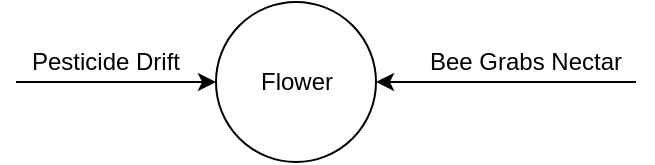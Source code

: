 <mxfile version="16.5.1" type="device"><diagram id="X1iEOoGEYwOtsEm2FjVU" name="Page-1"><mxGraphModel dx="769" dy="470" grid="1" gridSize="10" guides="1" tooltips="1" connect="1" arrows="1" fold="1" page="1" pageScale="1" pageWidth="850" pageHeight="1100" math="0" shadow="0"><root><mxCell id="0"/><mxCell id="1" parent="0"/><mxCell id="2fWG6RCBJuSr0Us7Rp_p-12" value="" style="group" vertex="1" connectable="0" parent="1"><mxGeometry x="440" y="240" width="90" height="80" as="geometry"/></mxCell><mxCell id="2fWG6RCBJuSr0Us7Rp_p-13" value="" style="ellipse;whiteSpace=wrap;html=1;aspect=fixed;" vertex="1" parent="2fWG6RCBJuSr0Us7Rp_p-12"><mxGeometry width="80" height="80" as="geometry"/></mxCell><mxCell id="2fWG6RCBJuSr0Us7Rp_p-14" value="&lt;div&gt;Flower&lt;/div&gt;" style="text;html=1;resizable=0;autosize=1;align=center;verticalAlign=middle;points=[];fillColor=none;strokeColor=none;rounded=0;" vertex="1" parent="2fWG6RCBJuSr0Us7Rp_p-12"><mxGeometry x="15" y="30" width="50" height="20" as="geometry"/></mxCell><mxCell id="2fWG6RCBJuSr0Us7Rp_p-15" value="Pesticide Drift" style="text;html=1;strokeColor=none;fillColor=none;align=center;verticalAlign=middle;whiteSpace=wrap;rounded=0;" vertex="1" parent="1"><mxGeometry x="345" y="260" width="80" height="20" as="geometry"/></mxCell><mxCell id="2fWG6RCBJuSr0Us7Rp_p-16" value="" style="endArrow=classic;html=1;rounded=0;entryX=0;entryY=0.5;entryDx=0;entryDy=0;" edge="1" parent="1" target="2fWG6RCBJuSr0Us7Rp_p-13"><mxGeometry width="50" height="50" relative="1" as="geometry"><mxPoint x="340" y="280" as="sourcePoint"/><mxPoint x="439.996" y="289.996" as="targetPoint"/></mxGeometry></mxCell><mxCell id="2fWG6RCBJuSr0Us7Rp_p-25" value="" style="endArrow=classic;html=1;rounded=0;entryX=1;entryY=0.5;entryDx=0;entryDy=0;exitX=1;exitY=1;exitDx=0;exitDy=0;" edge="1" parent="1" target="2fWG6RCBJuSr0Us7Rp_p-13" source="2fWG6RCBJuSr0Us7Rp_p-26"><mxGeometry width="50" height="50" relative="1" as="geometry"><mxPoint x="694" y="290" as="sourcePoint"/><mxPoint x="530" y="340" as="targetPoint"/><Array as="points"/></mxGeometry></mxCell><mxCell id="2fWG6RCBJuSr0Us7Rp_p-26" value="Bee Grabs Nectar" style="text;html=1;strokeColor=none;fillColor=none;align=center;verticalAlign=middle;whiteSpace=wrap;rounded=0;" vertex="1" parent="1"><mxGeometry x="540" y="260" width="110" height="20" as="geometry"/></mxCell></root></mxGraphModel></diagram></mxfile>
